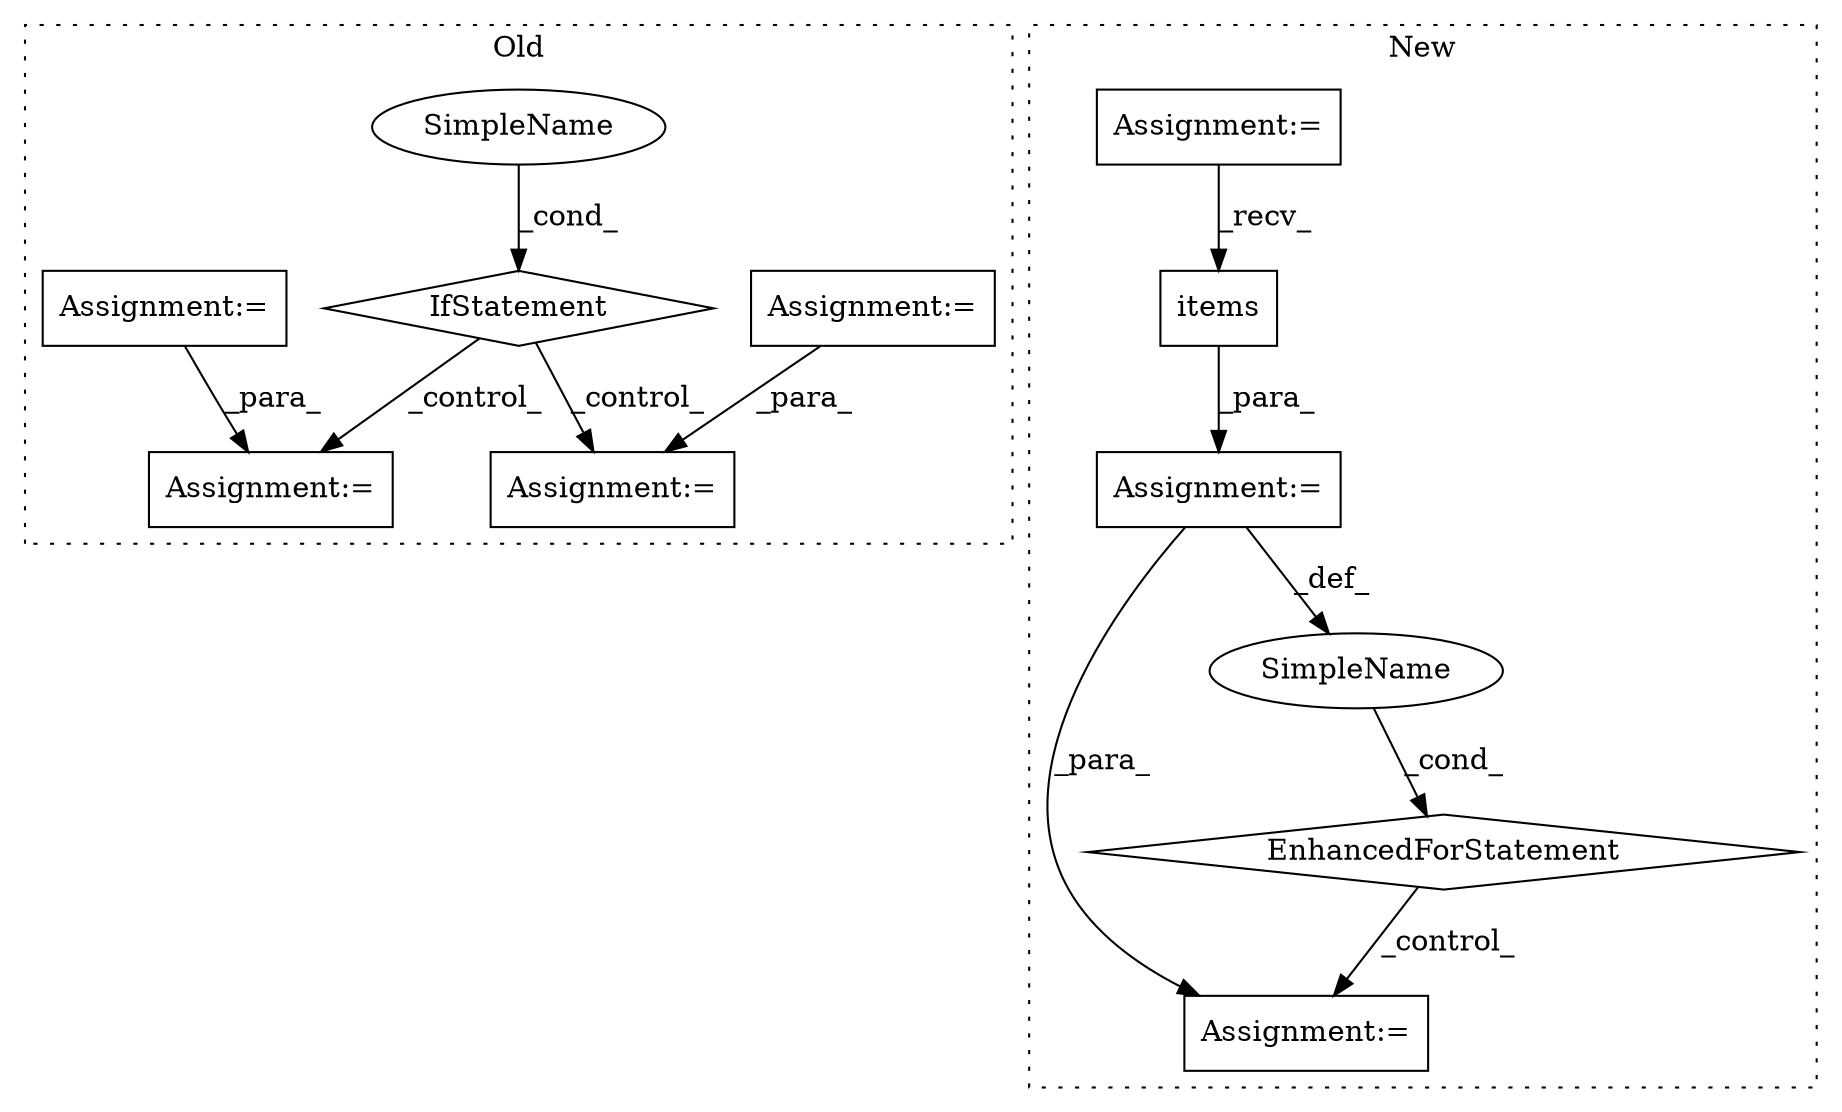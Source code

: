 digraph G {
subgraph cluster0 {
1 [label="IfStatement" a="25" s="12715,12757" l="10,2" shape="diamond"];
7 [label="Assignment:=" a="7" s="12811" l="1" shape="box"];
8 [label="SimpleName" a="42" s="" l="" shape="ellipse"];
9 [label="Assignment:=" a="7" s="12895" l="1" shape="box"];
10 [label="Assignment:=" a="7" s="12544" l="37" shape="box"];
11 [label="Assignment:=" a="7" s="12258" l="12" shape="box"];
label = "Old";
style="dotted";
}
subgraph cluster1 {
2 [label="items" a="32" s="14942" l="7" shape="box"];
3 [label="Assignment:=" a="7" s="14840,14949" l="71,2" shape="box"];
4 [label="EnhancedForStatement" a="70" s="14840,14949" l="71,2" shape="diamond"];
5 [label="Assignment:=" a="7" s="14972" l="1" shape="box"];
6 [label="SimpleName" a="42" s="14919" l="9" shape="ellipse"];
12 [label="Assignment:=" a="7" s="14297" l="1" shape="box"];
label = "New";
style="dotted";
}
1 -> 9 [label="_control_"];
1 -> 7 [label="_control_"];
2 -> 3 [label="_para_"];
3 -> 5 [label="_para_"];
3 -> 6 [label="_def_"];
4 -> 5 [label="_control_"];
6 -> 4 [label="_cond_"];
8 -> 1 [label="_cond_"];
10 -> 9 [label="_para_"];
11 -> 7 [label="_para_"];
12 -> 2 [label="_recv_"];
}